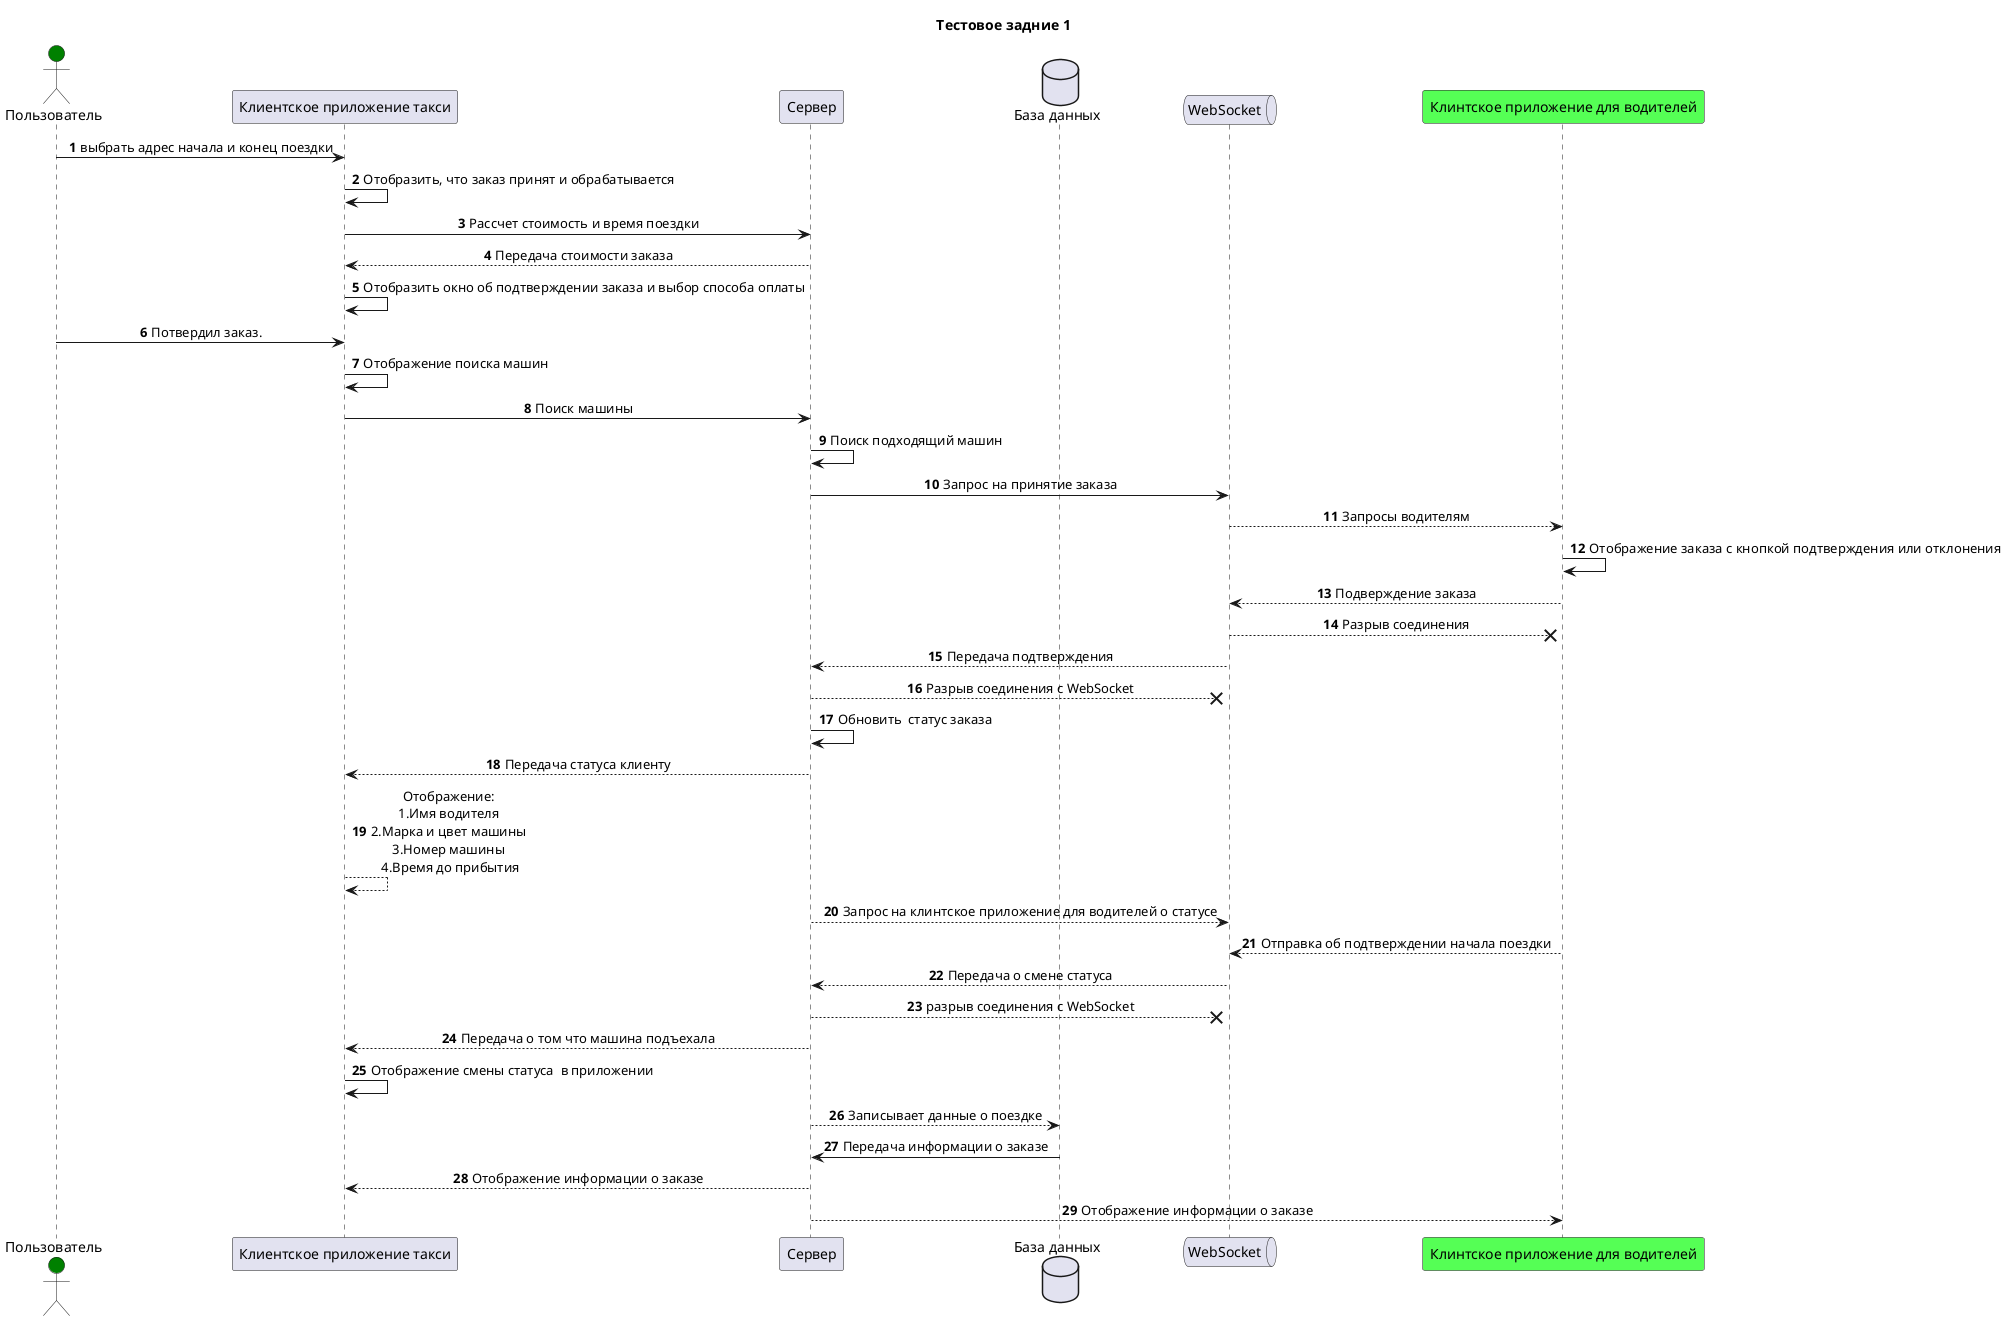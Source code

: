 @startuml
skinparam{
    Maxessagesize 200
}
skinparam sequence{
    ParticipantPadding 30
    MessageAlign center
}
title "Тестовое задние 1"
Actor "Пользователь" as User  #green
participant "Клиентское приложение такси" as Taxi
participant "Сервер" as Server order 5
participant "Клинтское приложение для водителей" as Driver order 30 #5f5
database "База данных" as db order 10
queue "WebSocket" as br order 20
autonumber
User -> Taxi: выбрать адрес начала и конец поездки
Taxi -> Taxi: Отобразить, что заказ принят и обрабатывается
Taxi -> Server: Рассчет стоимость и время поездки
Server --> Taxi: Передача стоимости заказа

Taxi-> Taxi: Отобразить окно об подтверждении заказа и выбор способа оплаты
User -> Taxi: Потвердил заказ.
Taxi -> Taxi: Отображение поиска машин
Taxi-> Server: Поиск машины

Server-> Server: Поиск подходящий машин


Server -> br: Запрос на принятие заказа
br --> Driver: Запросы водителям
Driver-> Driver: Отображение заказа с кнопкой подтверждения или отклонения

Driver --> br: Подверждение заказа
br--x Driver: Разрыв соединения
br--> Server: Передача подтверждения
Server--x br: Разрыв соединения с WebSocket
Server -> Server: Обновить  статус заказа
Server-->Taxi: Передача статуса клиенту
Taxi --> Taxi : Отображение: \n1.Имя водителя \n2.Марка и цвет машины \n3.Номер машины \n4.Время до прибытия
Server --> br : Запрос на клинтское приложение для водителей о статусе

Driver--> br: Отправка об подтверждении начала поездки
br --> Server : Передача о смене статуса
Server --x br : разрыв соединения с WebSocket
Server --> Taxi : Передача о том что машина подъехала
Taxi -> Taxi : Отображение смены статуса  в приложении

Server --> db: Записывает данные о поездке
db ->Server: Передача информации о заказе
Server --> Taxi : Отображение информации о заказе
Server --> Driver: Отображение информации о заказе







@enduml